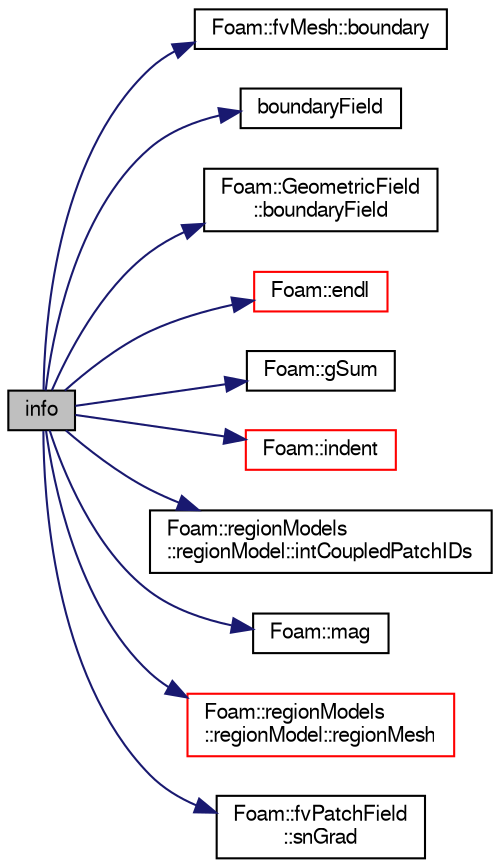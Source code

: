 digraph "info"
{
  bgcolor="transparent";
  edge [fontname="FreeSans",fontsize="10",labelfontname="FreeSans",labelfontsize="10"];
  node [fontname="FreeSans",fontsize="10",shape=record];
  rankdir="LR";
  Node1 [label="info",height=0.2,width=0.4,color="black", fillcolor="grey75", style="filled" fontcolor="black"];
  Node1 -> Node2 [color="midnightblue",fontsize="10",style="solid",fontname="FreeSans"];
  Node2 [label="Foam::fvMesh::boundary",height=0.2,width=0.4,color="black",URL="$a00851.html#a971347d65410875e38ea654dfd193a19",tooltip="Return reference to boundary mesh. "];
  Node1 -> Node3 [color="midnightblue",fontsize="10",style="solid",fontname="FreeSans"];
  Node3 [label="boundaryField",height=0.2,width=0.4,color="black",URL="$a02894.html#af35a1c5ba76390fcc2774abb70b4252d"];
  Node1 -> Node4 [color="midnightblue",fontsize="10",style="solid",fontname="FreeSans"];
  Node4 [label="Foam::GeometricField\l::boundaryField",height=0.2,width=0.4,color="black",URL="$a00896.html#a3c6c1a789b48ea0c5e8bff64f9c14f2d",tooltip="Return reference to GeometricBoundaryField. "];
  Node1 -> Node5 [color="midnightblue",fontsize="10",style="solid",fontname="FreeSans"];
  Node5 [label="Foam::endl",height=0.2,width=0.4,color="red",URL="$a10237.html#a2db8fe02a0d3909e9351bb4275b23ce4",tooltip="Add newline and flush stream. "];
  Node1 -> Node6 [color="midnightblue",fontsize="10",style="solid",fontname="FreeSans"];
  Node6 [label="Foam::gSum",height=0.2,width=0.4,color="black",URL="$a10237.html#a11b1ebb4c53ad062332767d75ca96328"];
  Node1 -> Node7 [color="midnightblue",fontsize="10",style="solid",fontname="FreeSans"];
  Node7 [label="Foam::indent",height=0.2,width=0.4,color="red",URL="$a10237.html#ae297c57ea5b952a8bc9e4f30f7ea8701",tooltip="Indent stream. "];
  Node1 -> Node8 [color="midnightblue",fontsize="10",style="solid",fontname="FreeSans"];
  Node8 [label="Foam::regionModels\l::regionModel::intCoupledPatchIDs",height=0.2,width=0.4,color="black",URL="$a02071.html#ad75b54aeb1e43181b794a1c1b98cafa0",tooltip="Return the list of patch IDs internally coupled with the. "];
  Node1 -> Node9 [color="midnightblue",fontsize="10",style="solid",fontname="FreeSans"];
  Node9 [label="Foam::mag",height=0.2,width=0.4,color="black",URL="$a10237.html#a929da2a3fdcf3dacbbe0487d3a330dae"];
  Node1 -> Node10 [color="midnightblue",fontsize="10",style="solid",fontname="FreeSans"];
  Node10 [label="Foam::regionModels\l::regionModel::regionMesh",height=0.2,width=0.4,color="red",URL="$a02071.html#a0c7874a65eec16e2afa43acd6055b16a",tooltip="Return the region mesh database. "];
  Node1 -> Node11 [color="midnightblue",fontsize="10",style="solid",fontname="FreeSans"];
  Node11 [label="Foam::fvPatchField\l::snGrad",height=0.2,width=0.4,color="black",URL="$a00861.html#aee44c456744b9ed5f206a9027bb93f8a",tooltip="Return patch-normal gradient. "];
}
